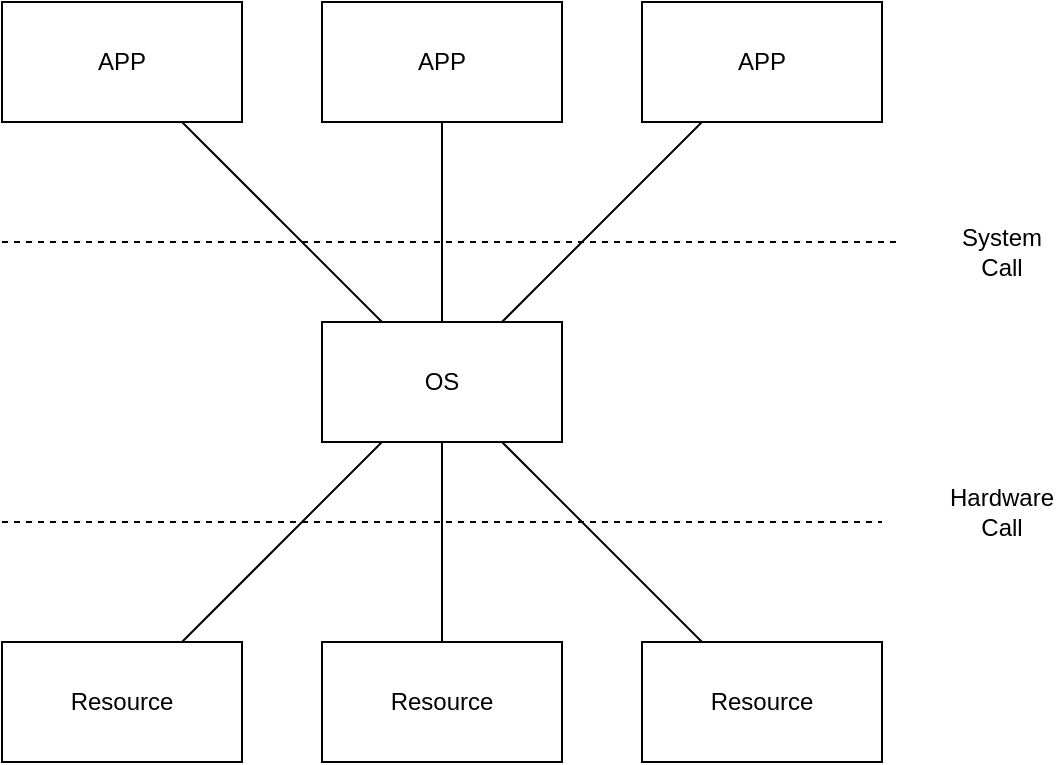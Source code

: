 <mxfile version="16.5.1" type="device"><diagram id="z1QZFWaqnJICXWj4rsXL" name="Page-1"><mxGraphModel dx="1422" dy="873" grid="1" gridSize="10" guides="1" tooltips="1" connect="1" arrows="1" fold="1" page="1" pageScale="1" pageWidth="1169" pageHeight="827" math="0" shadow="0"><root><mxCell id="0"/><mxCell id="1" parent="0"/><mxCell id="4uAl4duqeBQXmP_yCdaE-22" style="rounded=0;orthogonalLoop=1;jettySize=auto;html=1;entryX=0.25;entryY=0;entryDx=0;entryDy=0;endArrow=none;endFill=0;sketch=0;shadow=0;" edge="1" parent="1" source="4uAl4duqeBQXmP_yCdaE-2" target="4uAl4duqeBQXmP_yCdaE-13"><mxGeometry relative="1" as="geometry"/></mxCell><mxCell id="4uAl4duqeBQXmP_yCdaE-2" value="APP" style="rounded=0;whiteSpace=wrap;html=1;" vertex="1" parent="1"><mxGeometry x="40" y="80" width="120" height="60" as="geometry"/></mxCell><mxCell id="4uAl4duqeBQXmP_yCdaE-25" style="edgeStyle=none;rounded=0;sketch=0;orthogonalLoop=1;jettySize=auto;html=1;entryX=0.25;entryY=1;entryDx=0;entryDy=0;shadow=0;endArrow=none;endFill=0;" edge="1" parent="1" source="4uAl4duqeBQXmP_yCdaE-3" target="4uAl4duqeBQXmP_yCdaE-13"><mxGeometry relative="1" as="geometry"/></mxCell><mxCell id="4uAl4duqeBQXmP_yCdaE-3" value="Resource" style="rounded=0;whiteSpace=wrap;html=1;" vertex="1" parent="1"><mxGeometry x="40" y="400" width="120" height="60" as="geometry"/></mxCell><mxCell id="4uAl4duqeBQXmP_yCdaE-8" value="" style="endArrow=none;dashed=1;html=1;rounded=0;" edge="1" parent="1"><mxGeometry width="50" height="50" relative="1" as="geometry"><mxPoint x="40" y="340" as="sourcePoint"/><mxPoint x="480" y="340" as="targetPoint"/></mxGeometry></mxCell><mxCell id="4uAl4duqeBQXmP_yCdaE-10" value="Hardware&lt;br&gt;Call" style="text;html=1;strokeColor=none;fillColor=none;align=center;verticalAlign=middle;whiteSpace=wrap;rounded=0;" vertex="1" parent="1"><mxGeometry x="510" y="320" width="60" height="30" as="geometry"/></mxCell><mxCell id="4uAl4duqeBQXmP_yCdaE-13" value="OS" style="rounded=0;whiteSpace=wrap;html=1;" vertex="1" parent="1"><mxGeometry x="200" y="240" width="120" height="60" as="geometry"/></mxCell><mxCell id="4uAl4duqeBQXmP_yCdaE-16" value="" style="endArrow=none;dashed=1;html=1;rounded=0;" edge="1" parent="1"><mxGeometry width="50" height="50" relative="1" as="geometry"><mxPoint x="40" y="200" as="sourcePoint"/><mxPoint x="490" y="200" as="targetPoint"/></mxGeometry></mxCell><mxCell id="4uAl4duqeBQXmP_yCdaE-17" value="System Call" style="text;html=1;strokeColor=none;fillColor=none;align=center;verticalAlign=middle;whiteSpace=wrap;rounded=0;" vertex="1" parent="1"><mxGeometry x="510" y="190" width="60" height="30" as="geometry"/></mxCell><mxCell id="4uAl4duqeBQXmP_yCdaE-23" style="edgeStyle=none;rounded=0;sketch=0;orthogonalLoop=1;jettySize=auto;html=1;shadow=0;endArrow=none;endFill=0;" edge="1" parent="1" source="4uAl4duqeBQXmP_yCdaE-18" target="4uAl4duqeBQXmP_yCdaE-13"><mxGeometry relative="1" as="geometry"/></mxCell><mxCell id="4uAl4duqeBQXmP_yCdaE-18" value="APP" style="rounded=0;whiteSpace=wrap;html=1;" vertex="1" parent="1"><mxGeometry x="200" y="80" width="120" height="60" as="geometry"/></mxCell><mxCell id="4uAl4duqeBQXmP_yCdaE-24" style="edgeStyle=none;rounded=0;sketch=0;orthogonalLoop=1;jettySize=auto;html=1;shadow=0;endArrow=none;endFill=0;" edge="1" parent="1" source="4uAl4duqeBQXmP_yCdaE-19" target="4uAl4duqeBQXmP_yCdaE-13"><mxGeometry relative="1" as="geometry"/></mxCell><mxCell id="4uAl4duqeBQXmP_yCdaE-19" value="APP" style="rounded=0;whiteSpace=wrap;html=1;" vertex="1" parent="1"><mxGeometry x="360" y="80" width="120" height="60" as="geometry"/></mxCell><mxCell id="4uAl4duqeBQXmP_yCdaE-26" style="edgeStyle=none;rounded=0;sketch=0;orthogonalLoop=1;jettySize=auto;html=1;entryX=0.5;entryY=1;entryDx=0;entryDy=0;shadow=0;endArrow=none;endFill=0;" edge="1" parent="1" source="4uAl4duqeBQXmP_yCdaE-20" target="4uAl4duqeBQXmP_yCdaE-13"><mxGeometry relative="1" as="geometry"/></mxCell><mxCell id="4uAl4duqeBQXmP_yCdaE-20" value="Resource" style="rounded=0;whiteSpace=wrap;html=1;" vertex="1" parent="1"><mxGeometry x="200" y="400" width="120" height="60" as="geometry"/></mxCell><mxCell id="4uAl4duqeBQXmP_yCdaE-27" style="edgeStyle=none;rounded=0;sketch=0;orthogonalLoop=1;jettySize=auto;html=1;entryX=0.75;entryY=1;entryDx=0;entryDy=0;shadow=0;endArrow=none;endFill=0;" edge="1" parent="1" source="4uAl4duqeBQXmP_yCdaE-21" target="4uAl4duqeBQXmP_yCdaE-13"><mxGeometry relative="1" as="geometry"/></mxCell><mxCell id="4uAl4duqeBQXmP_yCdaE-21" value="Resource" style="rounded=0;whiteSpace=wrap;html=1;" vertex="1" parent="1"><mxGeometry x="360" y="400" width="120" height="60" as="geometry"/></mxCell></root></mxGraphModel></diagram></mxfile>